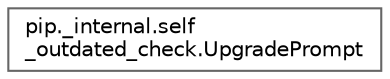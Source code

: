 digraph "Graphical Class Hierarchy"
{
 // LATEX_PDF_SIZE
  bgcolor="transparent";
  edge [fontname=Helvetica,fontsize=10,labelfontname=Helvetica,labelfontsize=10];
  node [fontname=Helvetica,fontsize=10,shape=box,height=0.2,width=0.4];
  rankdir="LR";
  Node0 [id="Node000000",label="pip._internal.self\l_outdated_check.UpgradePrompt",height=0.2,width=0.4,color="grey40", fillcolor="white", style="filled",URL="$db/d9f/classpip_1_1__internal_1_1self__outdated__check_1_1UpgradePrompt.html",tooltip=" "];
}
